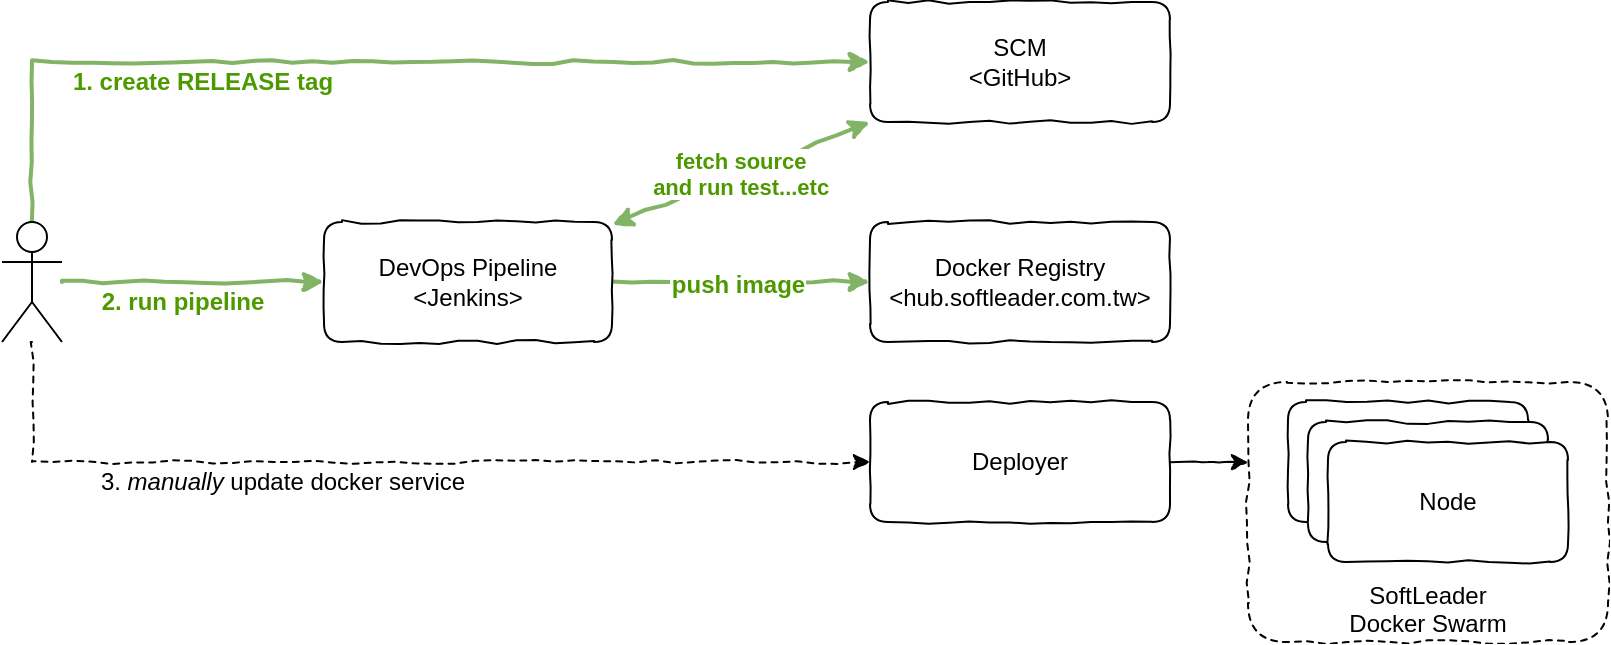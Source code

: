 <mxfile version="10.9.7" type="device"><diagram id="b-f29UNsLzJbcm4KKNOJ" name="release"><mxGraphModel dx="530" dy="448" grid="1" gridSize="10" guides="1" tooltips="1" connect="1" arrows="1" fold="1" page="1" pageScale="1" pageWidth="850" pageHeight="1100" math="0" shadow="0"><root><mxCell id="0"/><mxCell id="1" parent="0"/><mxCell id="Q6oPE0cGkUFQx9BaJ_Ks-16" style="rounded=0;orthogonalLoop=1;jettySize=auto;entryX=0;entryY=0.5;entryDx=0;entryDy=0;fillColor=#d5e8d4;strokeColor=#82b366;strokeWidth=2;comic=1;" parent="1" source="Q6oPE0cGkUFQx9BaJ_Ks-1" target="Q6oPE0cGkUFQx9BaJ_Ks-2" edge="1"><mxGeometry relative="1" as="geometry"/></mxCell><mxCell id="Q6oPE0cGkUFQx9BaJ_Ks-40" value="&lt;b&gt;&lt;font color=&quot;#4d9900&quot;&gt;2. run pipeline&lt;/font&gt;&lt;/b&gt;" style="text;html=1;resizable=0;points=[];align=center;verticalAlign=middle;labelBackgroundColor=#ffffff;" parent="Q6oPE0cGkUFQx9BaJ_Ks-16" vertex="1" connectable="0"><mxGeometry x="-0.084" relative="1" as="geometry"><mxPoint y="10" as="offset"/></mxGeometry></mxCell><mxCell id="Q6oPE0cGkUFQx9BaJ_Ks-17" value="fetch source&#10;and run test...etc" style="rounded=0;orthogonalLoop=1;jettySize=auto;entryX=0;entryY=0.5;entryDx=0;entryDy=0;strokeWidth=2;startArrow=classic;startFill=1;fillColor=#d5e8d4;strokeColor=#82b366;comic=1;fontColor=#4D9900;fontStyle=1" parent="1" source="Q6oPE0cGkUFQx9BaJ_Ks-2" edge="1"><mxGeometry relative="1" as="geometry"><mxPoint x="474" y="100" as="targetPoint"/></mxGeometry></mxCell><mxCell id="Q6oPE0cGkUFQx9BaJ_Ks-19" value="" style="edgeStyle=none;rounded=0;orthogonalLoop=1;jettySize=auto;startArrow=none;startFill=0;strokeWidth=2;fillColor=#d5e8d4;strokeColor=#82b366;comic=1;" parent="1" source="Q6oPE0cGkUFQx9BaJ_Ks-2" target="Q6oPE0cGkUFQx9BaJ_Ks-5" edge="1"><mxGeometry relative="1" as="geometry"/></mxCell><mxCell id="Q6oPE0cGkUFQx9BaJ_Ks-20" value="push image" style="text;resizable=0;points=[];align=center;verticalAlign=middle;labelBackgroundColor=#ffffff;fontStyle=1;fontColor=#4D9900;" parent="Q6oPE0cGkUFQx9BaJ_Ks-19" vertex="1" connectable="0"><mxGeometry x="-0.3" y="3" relative="1" as="geometry"><mxPoint x="18" y="3" as="offset"/></mxGeometry></mxCell><mxCell id="Q6oPE0cGkUFQx9BaJ_Ks-2" value="DevOps Pipeline&#10;&lt;Jenkins&gt;" style="rounded=1;whiteSpace=wrap;comic=1;" parent="1" vertex="1"><mxGeometry x="201" y="150" width="144" height="60" as="geometry"/></mxCell><mxCell id="Q6oPE0cGkUFQx9BaJ_Ks-3" value="SCM&#10;&lt;GitHub&gt;" style="rounded=1;whiteSpace=wrap;comic=1;" parent="1" vertex="1"><mxGeometry x="474" y="40" width="150" height="60" as="geometry"/></mxCell><mxCell id="Q6oPE0cGkUFQx9BaJ_Ks-5" value="Docker Registry&#10;&lt;hub.softleader.com.tw&gt;" style="rounded=1;whiteSpace=wrap;comic=1;" parent="1" vertex="1"><mxGeometry x="474" y="150" width="150" height="60" as="geometry"/></mxCell><mxCell id="Q6oPE0cGkUFQx9BaJ_Ks-13" style="edgeStyle=orthogonalEdgeStyle;rounded=0;orthogonalLoop=1;jettySize=auto;entryX=0;entryY=0.308;entryDx=0;entryDy=0;entryPerimeter=0;comic=1;" parent="1" source="Q6oPE0cGkUFQx9BaJ_Ks-7" target="Q6oPE0cGkUFQx9BaJ_Ks-6" edge="1"><mxGeometry relative="1" as="geometry"/></mxCell><mxCell id="Q6oPE0cGkUFQx9BaJ_Ks-7" value="Deployer" style="rounded=1;whiteSpace=wrap;comic=1;" parent="1" vertex="1"><mxGeometry x="474" y="240" width="150" height="60" as="geometry"/></mxCell><mxCell id="Q6oPE0cGkUFQx9BaJ_Ks-12" value="" style="group" parent="1" vertex="1" connectable="0"><mxGeometry x="663" y="230" width="180" height="130" as="geometry"/></mxCell><mxCell id="Q6oPE0cGkUFQx9BaJ_Ks-6" value="SoftLeader &#10;Docker Swarm" style="rounded=1;dashed=1;verticalAlign=bottom;comic=1;" parent="Q6oPE0cGkUFQx9BaJ_Ks-12" vertex="1"><mxGeometry width="180" height="130" as="geometry"/></mxCell><mxCell id="Q6oPE0cGkUFQx9BaJ_Ks-8" value="Node" style="rounded=1;whiteSpace=wrap;comic=1;" parent="Q6oPE0cGkUFQx9BaJ_Ks-12" vertex="1"><mxGeometry x="20" y="10" width="120" height="60" as="geometry"/></mxCell><mxCell id="Q6oPE0cGkUFQx9BaJ_Ks-9" value="Node" style="rounded=1;whiteSpace=wrap;comic=1;" parent="Q6oPE0cGkUFQx9BaJ_Ks-12" vertex="1"><mxGeometry x="30" y="20" width="120" height="60" as="geometry"/></mxCell><mxCell id="Q6oPE0cGkUFQx9BaJ_Ks-11" value="Node" style="rounded=1;whiteSpace=wrap;comic=1;" parent="Q6oPE0cGkUFQx9BaJ_Ks-12" vertex="1"><mxGeometry x="40" y="30" width="120" height="60" as="geometry"/></mxCell><mxCell id="Q6oPE0cGkUFQx9BaJ_Ks-37" style="rounded=0;orthogonalLoop=1;jettySize=auto;entryX=0;entryY=0.5;entryDx=0;entryDy=0;fillColor=#d5e8d4;strokeColor=#82b366;strokeWidth=2;comic=1;edgeStyle=orthogonalEdgeStyle;exitX=0.5;exitY=0;exitDx=0;exitDy=0;exitPerimeter=0;" parent="1" source="Q6oPE0cGkUFQx9BaJ_Ks-1" target="Q6oPE0cGkUFQx9BaJ_Ks-3" edge="1"><mxGeometry relative="1" as="geometry"><mxPoint x="70" y="190" as="sourcePoint"/><mxPoint x="180" y="160" as="targetPoint"/><Array as="points"><mxPoint x="55" y="70"/></Array></mxGeometry></mxCell><mxCell id="Q6oPE0cGkUFQx9BaJ_Ks-39" value="&lt;b&gt;&lt;font color=&quot;#4d9900&quot;&gt;1. create RELEASE tag&lt;/font&gt;&lt;/b&gt;" style="text;html=1;resizable=0;points=[];align=center;verticalAlign=middle;labelBackgroundColor=#ffffff;" parent="Q6oPE0cGkUFQx9BaJ_Ks-37" vertex="1" connectable="0"><mxGeometry x="-0.351" y="-67" relative="1" as="geometry"><mxPoint x="3" y="-57" as="offset"/></mxGeometry></mxCell><mxCell id="Q6oPE0cGkUFQx9BaJ_Ks-98" style="edgeStyle=orthogonalEdgeStyle;rounded=0;comic=1;orthogonalLoop=1;jettySize=auto;html=0;entryX=0;entryY=0.5;entryDx=0;entryDy=0;startArrow=none;startFill=0;strokeWidth=1;fontColor=#4D9900;dashed=1;" parent="1" source="Q6oPE0cGkUFQx9BaJ_Ks-1" target="Q6oPE0cGkUFQx9BaJ_Ks-7" edge="1"><mxGeometry relative="1" as="geometry"><Array as="points"><mxPoint x="55" y="270"/></Array></mxGeometry></mxCell><mxCell id="Q6oPE0cGkUFQx9BaJ_Ks-99" value="&lt;font color=&quot;#000000&quot;&gt;3. &lt;i&gt;manually&lt;/i&gt; update docker service&lt;/font&gt;" style="text;html=1;resizable=0;points=[];align=center;verticalAlign=middle;labelBackgroundColor=#ffffff;fontColor=#4D9900;" parent="Q6oPE0cGkUFQx9BaJ_Ks-98" vertex="1" connectable="0"><mxGeometry x="-0.349" y="-1" relative="1" as="geometry"><mxPoint x="29" y="9" as="offset"/></mxGeometry></mxCell><mxCell id="Q6oPE0cGkUFQx9BaJ_Ks-1" value="" style="shape=umlActor;verticalLabelPosition=bottom;labelBackgroundColor=#ffffff;verticalAlign=top;outlineConnect=0;" parent="1" vertex="1"><mxGeometry x="40" y="150" width="30" height="60" as="geometry"/></mxCell></root></mxGraphModel></diagram><diagram id="l-IeHdlU1sM5LNsQL08I" name="prerelease"><mxGraphModel dx="946" dy="634" grid="1" gridSize="10" guides="1" tooltips="1" connect="1" arrows="1" fold="1" page="1" pageScale="1" pageWidth="850" pageHeight="1100" math="0" shadow="0"><root><mxCell id="9aCmMSJ64b9eGqMFH4Wq-0"/><mxCell id="9aCmMSJ64b9eGqMFH4Wq-1" parent="9aCmMSJ64b9eGqMFH4Wq-0"/><mxCell id="9aCmMSJ64b9eGqMFH4Wq-2" value="Docker Registry&#10;&lt;hub.softleader.com.tw&gt;" style="rounded=1;whiteSpace=wrap;comic=1;" parent="9aCmMSJ64b9eGqMFH4Wq-1" vertex="1"><mxGeometry x="314" y="60" width="150" height="60" as="geometry"/></mxCell><mxCell id="9aCmMSJ64b9eGqMFH4Wq-3" style="edgeStyle=orthogonalEdgeStyle;rounded=0;orthogonalLoop=1;jettySize=auto;entryX=0;entryY=0.308;entryDx=0;entryDy=0;entryPerimeter=0;comic=1;" parent="9aCmMSJ64b9eGqMFH4Wq-1" source="9aCmMSJ64b9eGqMFH4Wq-4" target="9aCmMSJ64b9eGqMFH4Wq-6" edge="1"><mxGeometry relative="1" as="geometry"/></mxCell><mxCell id="9aCmMSJ64b9eGqMFH4Wq-4" value="Deployer" style="rounded=1;whiteSpace=wrap;comic=1;" parent="9aCmMSJ64b9eGqMFH4Wq-1" vertex="1"><mxGeometry x="314" y="220" width="150" height="60" as="geometry"/></mxCell><mxCell id="9aCmMSJ64b9eGqMFH4Wq-5" value="" style="group" parent="9aCmMSJ64b9eGqMFH4Wq-1" vertex="1" connectable="0"><mxGeometry x="503" y="210" width="180" height="130" as="geometry"/></mxCell><mxCell id="9aCmMSJ64b9eGqMFH4Wq-6" value="SoftLeader &#10;Docker Swarm" style="rounded=1;dashed=1;verticalAlign=bottom;comic=1;" parent="9aCmMSJ64b9eGqMFH4Wq-5" vertex="1"><mxGeometry width="180" height="130" as="geometry"/></mxCell><mxCell id="9aCmMSJ64b9eGqMFH4Wq-7" value="Node" style="rounded=1;whiteSpace=wrap;comic=1;" parent="9aCmMSJ64b9eGqMFH4Wq-5" vertex="1"><mxGeometry x="20" y="10" width="120" height="60" as="geometry"/></mxCell><mxCell id="9aCmMSJ64b9eGqMFH4Wq-8" value="Node" style="rounded=1;whiteSpace=wrap;comic=1;" parent="9aCmMSJ64b9eGqMFH4Wq-5" vertex="1"><mxGeometry x="30" y="20" width="120" height="60" as="geometry"/></mxCell><mxCell id="9aCmMSJ64b9eGqMFH4Wq-9" value="Node" style="rounded=1;whiteSpace=wrap;comic=1;" parent="9aCmMSJ64b9eGqMFH4Wq-5" vertex="1"><mxGeometry x="40" y="30" width="120" height="60" as="geometry"/></mxCell><mxCell id="9aCmMSJ64b9eGqMFH4Wq-10" style="edgeStyle=none;rounded=0;orthogonalLoop=1;jettySize=auto;entryX=0;entryY=0.5;entryDx=0;entryDy=0;startArrow=none;startFill=0;strokeWidth=2;fillColor=#f8cecc;strokeColor=#b85450;comic=1;" parent="9aCmMSJ64b9eGqMFH4Wq-1" target="9aCmMSJ64b9eGqMFH4Wq-4" edge="1"><mxGeometry relative="1" as="geometry"><mxPoint x="55" y="180" as="sourcePoint"/><Array as="points"><mxPoint x="55" y="250"/></Array></mxGeometry></mxCell><mxCell id="9aCmMSJ64b9eGqMFH4Wq-11" value="4. &lt;i&gt;automatic&lt;/i&gt; update docker service" style="text;html=1;resizable=0;points=[];align=center;verticalAlign=middle;labelBackgroundColor=#ffffff;fontColor=#990000;fontStyle=1" parent="9aCmMSJ64b9eGqMFH4Wq-10" vertex="1" connectable="0"><mxGeometry x="-0.269" y="3" relative="1" as="geometry"><mxPoint x="75" y="13" as="offset"/></mxGeometry></mxCell><mxCell id="9aCmMSJ64b9eGqMFH4Wq-12" value="" style="edgeStyle=none;rounded=0;orthogonalLoop=1;jettySize=auto;entryX=0;entryY=0.5;entryDx=0;entryDy=0;startArrow=none;startFill=0;strokeWidth=2;fillColor=#f8cecc;strokeColor=#b85450;comic=1;" parent="9aCmMSJ64b9eGqMFH4Wq-1" target="9aCmMSJ64b9eGqMFH4Wq-2" edge="1"><mxGeometry relative="1" as="geometry"><mxPoint x="80" y="140" as="sourcePoint"/><Array as="points"/></mxGeometry></mxCell><mxCell id="9aCmMSJ64b9eGqMFH4Wq-13" value="2. push image" style="text;html=1;resizable=0;points=[];align=center;verticalAlign=middle;labelBackgroundColor=#ffffff;fontColor=#990000;fontStyle=1" parent="9aCmMSJ64b9eGqMFH4Wq-12" vertex="1" connectable="0"><mxGeometry x="-0.123" y="1" relative="1" as="geometry"><mxPoint x="-2.5" y="23" as="offset"/></mxGeometry></mxCell><mxCell id="9aCmMSJ64b9eGqMFH4Wq-14" value="" style="edgeStyle=orthogonalEdgeStyle;rounded=0;orthogonalLoop=1;jettySize=auto;entryX=0;entryY=0.5;entryDx=0;entryDy=0;startArrow=none;startFill=0;strokeWidth=2;fillColor=#f8cecc;strokeColor=#b85450;comic=1;" parent="9aCmMSJ64b9eGqMFH4Wq-1" target="9aCmMSJ64b9eGqMFH4Wq-17" edge="1"><mxGeometry relative="1" as="geometry"><mxPoint x="80" y="170" as="sourcePoint"/><mxPoint x="474" y="-5" as="targetPoint"/><Array as="points"><mxPoint x="80" y="170"/></Array></mxGeometry></mxCell><mxCell id="9aCmMSJ64b9eGqMFH4Wq-15" value="&lt;b&gt;&lt;font color=&quot;#990000&quot;&gt;3. create PRE-RELEASE tag&lt;/font&gt;&lt;/b&gt;" style="text;html=1;resizable=0;points=[];align=center;verticalAlign=middle;labelBackgroundColor=#ffffff;fontColor=#4D9900;" parent="9aCmMSJ64b9eGqMFH4Wq-14" vertex="1" connectable="0"><mxGeometry x="-0.247" relative="1" as="geometry"><mxPoint x="22" y="10" as="offset"/></mxGeometry></mxCell><mxCell id="9aCmMSJ64b9eGqMFH4Wq-16" value="" style="shape=umlActor;verticalLabelPosition=bottom;labelBackgroundColor=#ffffff;verticalAlign=top;outlineConnect=0;" parent="9aCmMSJ64b9eGqMFH4Wq-1" vertex="1"><mxGeometry x="40" y="110" width="30" height="60" as="geometry"/></mxCell><mxCell id="9aCmMSJ64b9eGqMFH4Wq-17" value="SCM&#10;&lt;GitHub&gt;" style="rounded=1;whiteSpace=wrap;comic=1;" parent="9aCmMSJ64b9eGqMFH4Wq-1" vertex="1"><mxGeometry x="314" y="140" width="150" height="60" as="geometry"/></mxCell><mxCell id="9aCmMSJ64b9eGqMFH4Wq-18" value="" style="verticalLabelPosition=bottom;verticalAlign=top;html=1;shape=mxgraph.basic.arc;startAngle=0.3;endAngle=0.1;comic=1;strokeWidth=2;fontColor=#990000;rotation=-179;strokeColor=#990000;" parent="9aCmMSJ64b9eGqMFH4Wq-1" vertex="1"><mxGeometry x="70" y="68" width="50" height="51" as="geometry"/></mxCell><mxCell id="9aCmMSJ64b9eGqMFH4Wq-19" value="&lt;b&gt;1. run test &amp;amp; build on local&lt;/b&gt;" style="text;html=1;resizable=0;points=[];autosize=1;align=left;verticalAlign=top;spacingTop=-4;fontColor=#990000;" parent="9aCmMSJ64b9eGqMFH4Wq-1" vertex="1"><mxGeometry x="80" y="40" width="170" height="20" as="geometry"/></mxCell></root></mxGraphModel></diagram></mxfile>